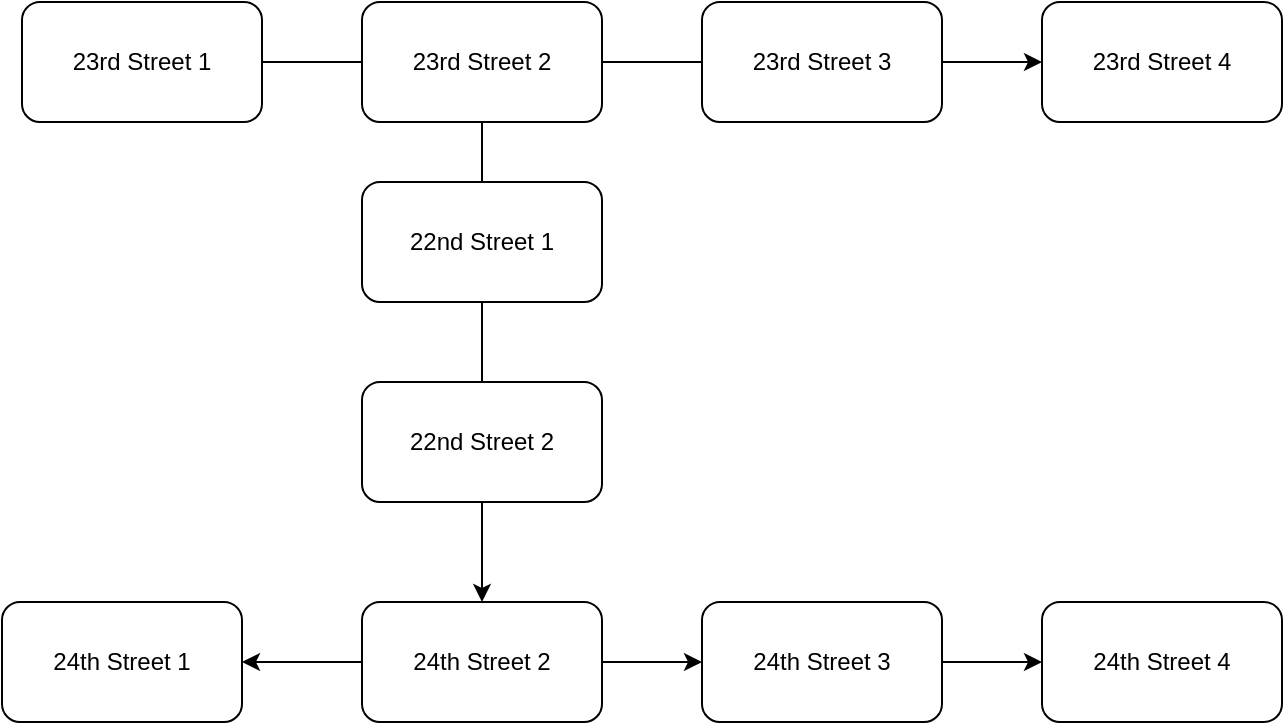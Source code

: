 <mxfile version="22.0.6" type="device">
  <diagram name="Page-1" id="dkmOwf3-GtooWMa8b6uj">
    <mxGraphModel dx="1434" dy="806" grid="1" gridSize="10" guides="1" tooltips="1" connect="1" arrows="1" fold="1" page="1" pageScale="1" pageWidth="850" pageHeight="1100" math="0" shadow="0">
      <root>
        <mxCell id="0" />
        <mxCell id="1" parent="0" />
        <mxCell id="OPeei-zYkt5Z9MWocucE-5" value="" style="edgeStyle=orthogonalEdgeStyle;rounded=0;orthogonalLoop=1;jettySize=auto;html=1;endArrow=none;endFill=0;" edge="1" parent="1" source="OPeei-zYkt5Z9MWocucE-1" target="OPeei-zYkt5Z9MWocucE-4">
          <mxGeometry relative="1" as="geometry" />
        </mxCell>
        <mxCell id="OPeei-zYkt5Z9MWocucE-1" value="23rd Street 1" style="rounded=1;whiteSpace=wrap;html=1;" vertex="1" parent="1">
          <mxGeometry x="80" y="80" width="120" height="60" as="geometry" />
        </mxCell>
        <mxCell id="OPeei-zYkt5Z9MWocucE-7" value="" style="edgeStyle=orthogonalEdgeStyle;rounded=0;orthogonalLoop=1;jettySize=auto;html=1;endArrow=none;endFill=0;" edge="1" parent="1" source="OPeei-zYkt5Z9MWocucE-4" target="OPeei-zYkt5Z9MWocucE-6">
          <mxGeometry relative="1" as="geometry" />
        </mxCell>
        <mxCell id="OPeei-zYkt5Z9MWocucE-11" value="" style="edgeStyle=orthogonalEdgeStyle;rounded=0;orthogonalLoop=1;jettySize=auto;html=1;endArrow=none;endFill=0;" edge="1" parent="1" source="OPeei-zYkt5Z9MWocucE-4" target="OPeei-zYkt5Z9MWocucE-10">
          <mxGeometry relative="1" as="geometry" />
        </mxCell>
        <mxCell id="OPeei-zYkt5Z9MWocucE-4" value="23rd Street 2" style="rounded=1;whiteSpace=wrap;html=1;" vertex="1" parent="1">
          <mxGeometry x="250" y="80" width="120" height="60" as="geometry" />
        </mxCell>
        <mxCell id="OPeei-zYkt5Z9MWocucE-9" value="" style="edgeStyle=orthogonalEdgeStyle;rounded=0;orthogonalLoop=1;jettySize=auto;html=1;" edge="1" parent="1" source="OPeei-zYkt5Z9MWocucE-6" target="OPeei-zYkt5Z9MWocucE-8">
          <mxGeometry relative="1" as="geometry" />
        </mxCell>
        <mxCell id="OPeei-zYkt5Z9MWocucE-6" value="23rd Street 3" style="rounded=1;whiteSpace=wrap;html=1;" vertex="1" parent="1">
          <mxGeometry x="420" y="80" width="120" height="60" as="geometry" />
        </mxCell>
        <mxCell id="OPeei-zYkt5Z9MWocucE-8" value="23rd Street 4" style="rounded=1;whiteSpace=wrap;html=1;" vertex="1" parent="1">
          <mxGeometry x="590" y="80" width="120" height="60" as="geometry" />
        </mxCell>
        <mxCell id="OPeei-zYkt5Z9MWocucE-13" value="" style="edgeStyle=orthogonalEdgeStyle;rounded=0;orthogonalLoop=1;jettySize=auto;html=1;endArrow=none;endFill=0;" edge="1" parent="1" source="OPeei-zYkt5Z9MWocucE-10" target="OPeei-zYkt5Z9MWocucE-12">
          <mxGeometry relative="1" as="geometry" />
        </mxCell>
        <mxCell id="OPeei-zYkt5Z9MWocucE-10" value="22nd Street 1" style="rounded=1;whiteSpace=wrap;html=1;" vertex="1" parent="1">
          <mxGeometry x="250" y="170" width="120" height="60" as="geometry" />
        </mxCell>
        <mxCell id="OPeei-zYkt5Z9MWocucE-15" value="" style="edgeStyle=orthogonalEdgeStyle;rounded=0;orthogonalLoop=1;jettySize=auto;html=1;" edge="1" parent="1" source="OPeei-zYkt5Z9MWocucE-12" target="OPeei-zYkt5Z9MWocucE-14">
          <mxGeometry relative="1" as="geometry" />
        </mxCell>
        <mxCell id="OPeei-zYkt5Z9MWocucE-12" value="22nd Street 2" style="rounded=1;whiteSpace=wrap;html=1;" vertex="1" parent="1">
          <mxGeometry x="250" y="270" width="120" height="60" as="geometry" />
        </mxCell>
        <mxCell id="OPeei-zYkt5Z9MWocucE-17" value="" style="edgeStyle=orthogonalEdgeStyle;rounded=0;orthogonalLoop=1;jettySize=auto;html=1;" edge="1" parent="1" source="OPeei-zYkt5Z9MWocucE-14" target="OPeei-zYkt5Z9MWocucE-16">
          <mxGeometry relative="1" as="geometry" />
        </mxCell>
        <mxCell id="OPeei-zYkt5Z9MWocucE-19" value="" style="edgeStyle=orthogonalEdgeStyle;rounded=0;orthogonalLoop=1;jettySize=auto;html=1;" edge="1" parent="1" source="OPeei-zYkt5Z9MWocucE-14" target="OPeei-zYkt5Z9MWocucE-18">
          <mxGeometry relative="1" as="geometry" />
        </mxCell>
        <mxCell id="OPeei-zYkt5Z9MWocucE-14" value="24th Street 2" style="rounded=1;whiteSpace=wrap;html=1;" vertex="1" parent="1">
          <mxGeometry x="250" y="380" width="120" height="60" as="geometry" />
        </mxCell>
        <mxCell id="OPeei-zYkt5Z9MWocucE-16" value="24th Street 1" style="rounded=1;whiteSpace=wrap;html=1;" vertex="1" parent="1">
          <mxGeometry x="70" y="380" width="120" height="60" as="geometry" />
        </mxCell>
        <mxCell id="OPeei-zYkt5Z9MWocucE-21" value="" style="edgeStyle=orthogonalEdgeStyle;rounded=0;orthogonalLoop=1;jettySize=auto;html=1;" edge="1" parent="1" source="OPeei-zYkt5Z9MWocucE-18" target="OPeei-zYkt5Z9MWocucE-20">
          <mxGeometry relative="1" as="geometry" />
        </mxCell>
        <mxCell id="OPeei-zYkt5Z9MWocucE-18" value="24th Street 3" style="rounded=1;whiteSpace=wrap;html=1;" vertex="1" parent="1">
          <mxGeometry x="420" y="380" width="120" height="60" as="geometry" />
        </mxCell>
        <mxCell id="OPeei-zYkt5Z9MWocucE-20" value="24th Street 4" style="rounded=1;whiteSpace=wrap;html=1;" vertex="1" parent="1">
          <mxGeometry x="590" y="380" width="120" height="60" as="geometry" />
        </mxCell>
      </root>
    </mxGraphModel>
  </diagram>
</mxfile>
